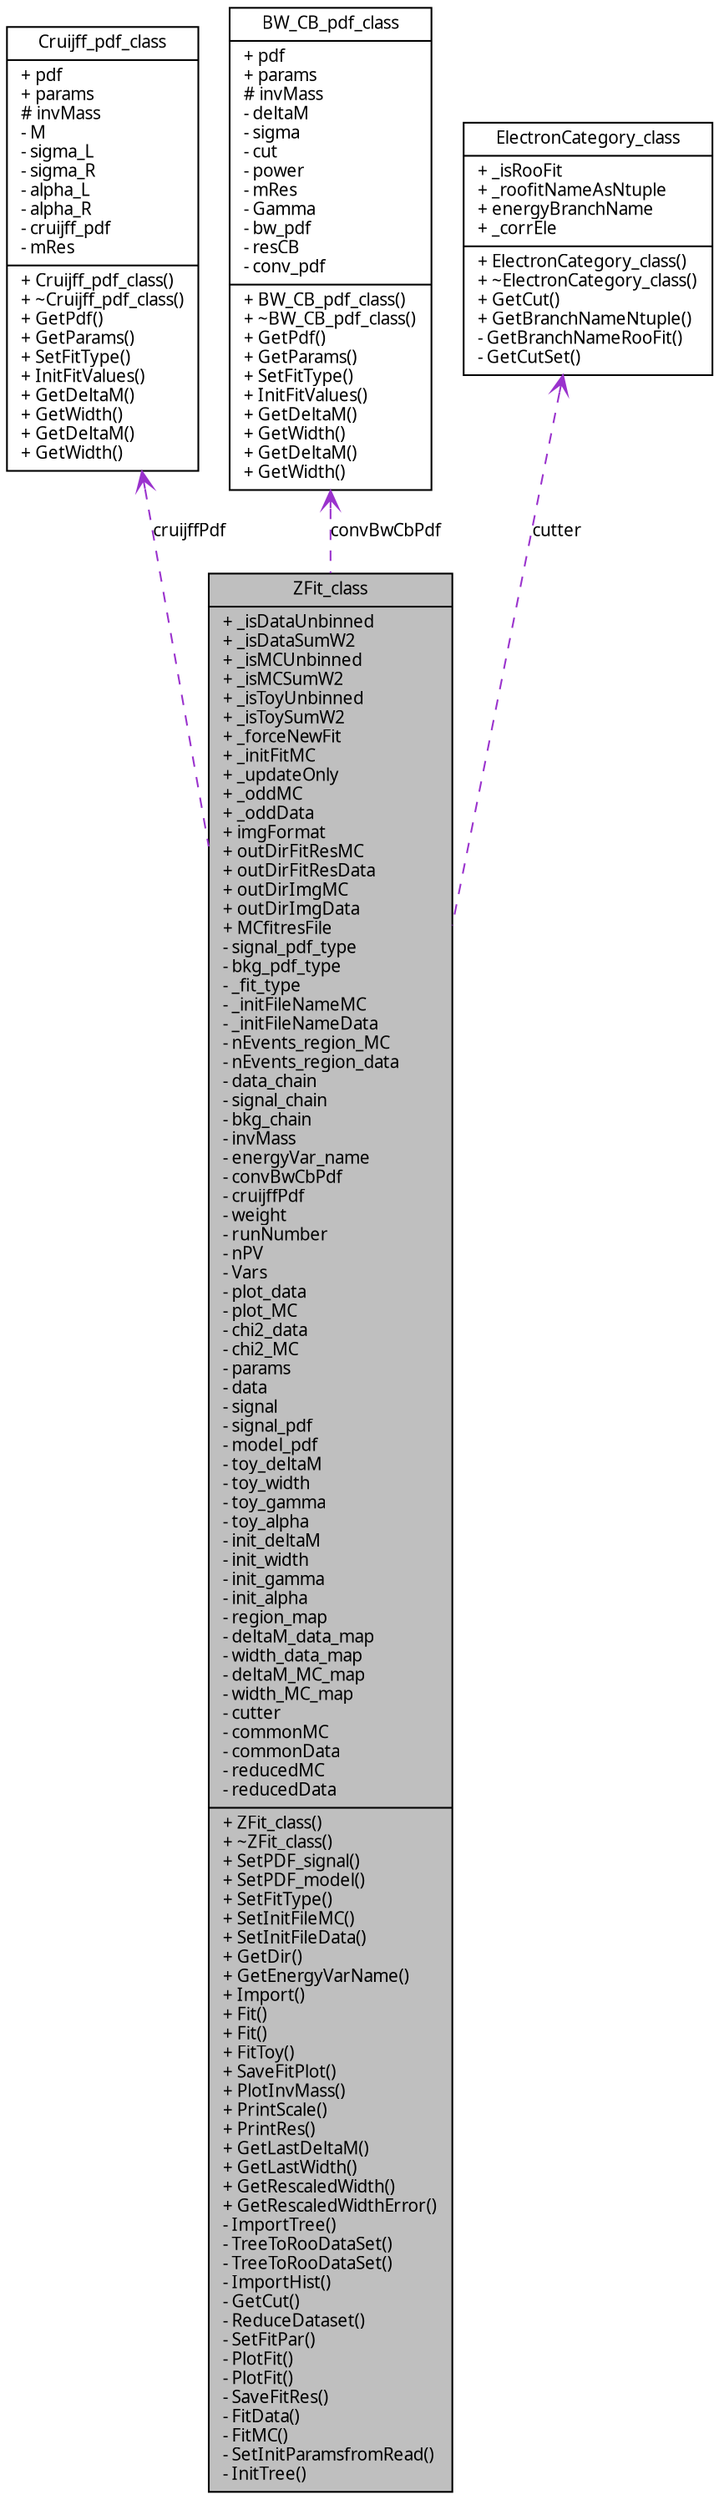 digraph G
{
  edge [fontname="FreeSans.ttf",fontsize=10,labelfontname="FreeSans.ttf",labelfontsize=10];
  node [fontname="FreeSans.ttf",fontsize=10,shape=record];
  Node1 [label="{ZFit_class\n|+ _isDataUnbinned\l+ _isDataSumW2\l+ _isMCUnbinned\l+ _isMCSumW2\l+ _isToyUnbinned\l+ _isToySumW2\l+ _forceNewFit\l+ _initFitMC\l+ _updateOnly\l+ _oddMC\l+ _oddData\l+ imgFormat\l+ outDirFitResMC\l+ outDirFitResData\l+ outDirImgMC\l+ outDirImgData\l+ MCfitresFile\l- signal_pdf_type\l- bkg_pdf_type\l- _fit_type\l- _initFileNameMC\l- _initFileNameData\l- nEvents_region_MC\l- nEvents_region_data\l- data_chain\l- signal_chain\l- bkg_chain\l- invMass\l- energyVar_name\l- convBwCbPdf\l- cruijffPdf\l- weight\l- runNumber\l- nPV\l- Vars\l- plot_data\l- plot_MC\l- chi2_data\l- chi2_MC\l- params\l- data\l- signal\l- signal_pdf\l- model_pdf\l- toy_deltaM\l- toy_width\l- toy_gamma\l- toy_alpha\l- init_deltaM\l- init_width\l- init_gamma\l- init_alpha\l- region_map\l- deltaM_data_map\l- width_data_map\l- deltaM_MC_map\l- width_MC_map\l- cutter\l- commonMC\l- commonData\l- reducedMC\l- reducedData\l|+ ZFit_class()\l+ ~ZFit_class()\l+ SetPDF_signal()\l+ SetPDF_model()\l+ SetFitType()\l+ SetInitFileMC()\l+ SetInitFileData()\l+ GetDir()\l+ GetEnergyVarName()\l+ Import()\l+ Fit()\l+ Fit()\l+ FitToy()\l+ SaveFitPlot()\l+ PlotInvMass()\l+ PrintScale()\l+ PrintRes()\l+ GetLastDeltaM()\l+ GetLastWidth()\l+ GetRescaledWidth()\l+ GetRescaledWidthError()\l- ImportTree()\l- TreeToRooDataSet()\l- TreeToRooDataSet()\l- ImportHist()\l- GetCut()\l- ReduceDataset()\l- SetFitPar()\l- PlotFit()\l- PlotFit()\l- SaveFitRes()\l- FitData()\l- FitMC()\l- SetInitParamsfromRead()\l- InitTree()\l}",height=0.2,width=0.4,color="black", fillcolor="grey75", style="filled" fontcolor="black"];
  Node2 -> Node1 [dir=back,color="darkorchid3",fontsize=10,style="dashed",label="cruijffPdf",arrowtail="open",fontname="FreeSans.ttf"];
  Node2 [label="{Cruijff_pdf_class\n|+ pdf\l+ params\l# invMass\l- M\l- sigma_L\l- sigma_R\l- alpha_L\l- alpha_R\l- cruijff_pdf\l- mRes\l|+ Cruijff_pdf_class()\l+ ~Cruijff_pdf_class()\l+ GetPdf()\l+ GetParams()\l+ SetFitType()\l+ InitFitValues()\l+ GetDeltaM()\l+ GetWidth()\l+ GetDeltaM()\l+ GetWidth()\l}",height=0.2,width=0.4,color="black", fillcolor="white", style="filled",URL="$d6/d3e/classCruijff__pdf__class.html"];
  Node3 -> Node1 [dir=back,color="darkorchid3",fontsize=10,style="dashed",label="convBwCbPdf",arrowtail="open",fontname="FreeSans.ttf"];
  Node3 [label="{BW_CB_pdf_class\n|+ pdf\l+ params\l# invMass\l- deltaM\l- sigma\l- cut\l- power\l- mRes\l- Gamma\l- bw_pdf\l- resCB\l- conv_pdf\l|+ BW_CB_pdf_class()\l+ ~BW_CB_pdf_class()\l+ GetPdf()\l+ GetParams()\l+ SetFitType()\l+ InitFitValues()\l+ GetDeltaM()\l+ GetWidth()\l+ GetDeltaM()\l+ GetWidth()\l}",height=0.2,width=0.4,color="black", fillcolor="white", style="filled",URL="$db/d44/classBW__CB__pdf__class.html"];
  Node4 -> Node1 [dir=back,color="darkorchid3",fontsize=10,style="dashed",label="cutter",arrowtail="open",fontname="FreeSans.ttf"];
  Node4 [label="{ElectronCategory_class\n|+ _isRooFit\l+ _roofitNameAsNtuple\l+ energyBranchName\l+ _corrEle\l|+ ElectronCategory_class()\l+ ~ElectronCategory_class()\l+ GetCut()\l+ GetBranchNameNtuple()\l- GetBranchNameRooFit()\l- GetCutSet()\l}",height=0.2,width=0.4,color="black", fillcolor="white", style="filled",URL="$d5/d11/classElectronCategory__class.html"];
}
